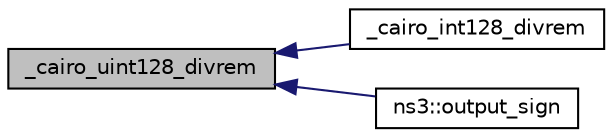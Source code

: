 digraph "_cairo_uint128_divrem"
{
  edge [fontname="Helvetica",fontsize="10",labelfontname="Helvetica",labelfontsize="10"];
  node [fontname="Helvetica",fontsize="10",shape=record];
  rankdir="LR";
  Node1 [label="_cairo_uint128_divrem",height=0.2,width=0.4,color="black", fillcolor="grey75", style="filled", fontcolor="black"];
  Node1 -> Node2 [dir="back",color="midnightblue",fontsize="10",style="solid"];
  Node2 [label="_cairo_int128_divrem",height=0.2,width=0.4,color="black", fillcolor="white", style="filled",URL="$d2/d34/cairo-wideint_8c.html#a4c45eec51f48e51ac3d1f592be74b6be"];
  Node1 -> Node3 [dir="back",color="midnightblue",fontsize="10",style="solid"];
  Node3 [label="ns3::output_sign",height=0.2,width=0.4,color="black", fillcolor="white", style="filled",URL="$df/dc6/group__highprec.html#gabc1eadf47a990215c1b0b131d4f52cf9"];
}
